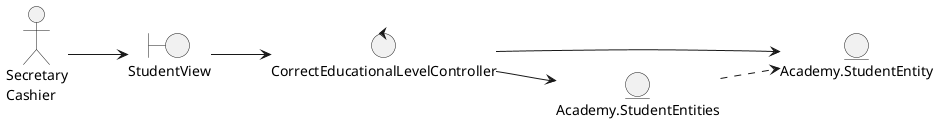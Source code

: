 @startuml
left to right direction

actor "Secretary\nCashier"

boundary StudentView

control CorrectEducationalLevelController

entity Academy.StudentEntity
entity Academy.StudentEntities


'--- Actor relations ---
"Secretary\nCashier" --> StudentView

'--- Views relations ---
StudentView --> CorrectEducationalLevelController

'--- Controllers relations ---
CorrectEducationalLevelController --> Academy.StudentEntity
CorrectEducationalLevelController --> Academy.StudentEntities

'--- Entity relations ---
Academy.StudentEntities ..> Academy.StudentEntity
@enduml